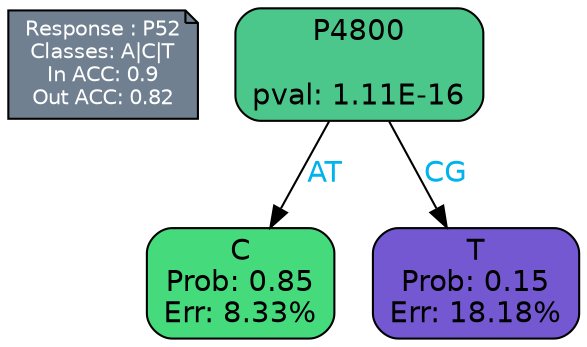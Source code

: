 digraph Tree {
node [shape=box, style="filled, rounded", color="black", fontname=helvetica] ;
graph [ranksep=equally, splines=polylines, bgcolor=transparent, dpi=600] ;
edge [fontname=helvetica] ;
LEGEND [label="Response : P52
Classes: A|C|T
In ACC: 0.9
Out ACC: 0.82
",shape=note,align=left,style=filled,fillcolor="slategray",fontcolor="white",fontsize=10];1 [label="P4800

pval: 1.11E-16", fillcolor="#4cc78b"] ;
2 [label="C
Prob: 0.85
Err: 8.33%", fillcolor="#45db7d"] ;
3 [label="T
Prob: 0.15
Err: 18.18%", fillcolor="#7358d2"] ;
1 -> 2 [label="AT",fontcolor=deepskyblue2] ;
1 -> 3 [label="CG",fontcolor=deepskyblue2] ;
{rank = same; 2;3;}{rank = same; LEGEND;1;}}